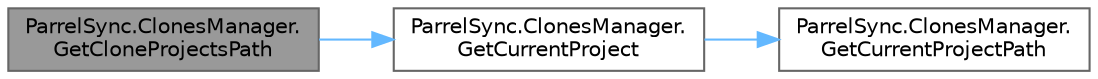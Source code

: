digraph "ParrelSync.ClonesManager.GetCloneProjectsPath"
{
 // LATEX_PDF_SIZE
  bgcolor="transparent";
  edge [fontname=Helvetica,fontsize=10,labelfontname=Helvetica,labelfontsize=10];
  node [fontname=Helvetica,fontsize=10,shape=box,height=0.2,width=0.4];
  rankdir="LR";
  Node1 [id="Node000001",label="ParrelSync.ClonesManager.\lGetCloneProjectsPath",height=0.2,width=0.4,color="gray40", fillcolor="grey60", style="filled", fontcolor="black",tooltip="Returns all clone projects path."];
  Node1 -> Node2 [id="edge1_Node000001_Node000002",color="steelblue1",style="solid",tooltip=" "];
  Node2 [id="Node000002",label="ParrelSync.ClonesManager.\lGetCurrentProject",height=0.2,width=0.4,color="grey40", fillcolor="white", style="filled",URL="$class_parrel_sync_1_1_clones_manager.html#abad197fdc686fcc0a0d91b1549b37bc3",tooltip="Return a project object that describes all the paths we need to clone it."];
  Node2 -> Node3 [id="edge2_Node000002_Node000003",color="steelblue1",style="solid",tooltip=" "];
  Node3 [id="Node000003",label="ParrelSync.ClonesManager.\lGetCurrentProjectPath",height=0.2,width=0.4,color="grey40", fillcolor="white", style="filled",URL="$class_parrel_sync_1_1_clones_manager.html#af0dcee05792effb3b56a606bc0bee481",tooltip="Get the path to the current unityEditor project folder's info."];
}
